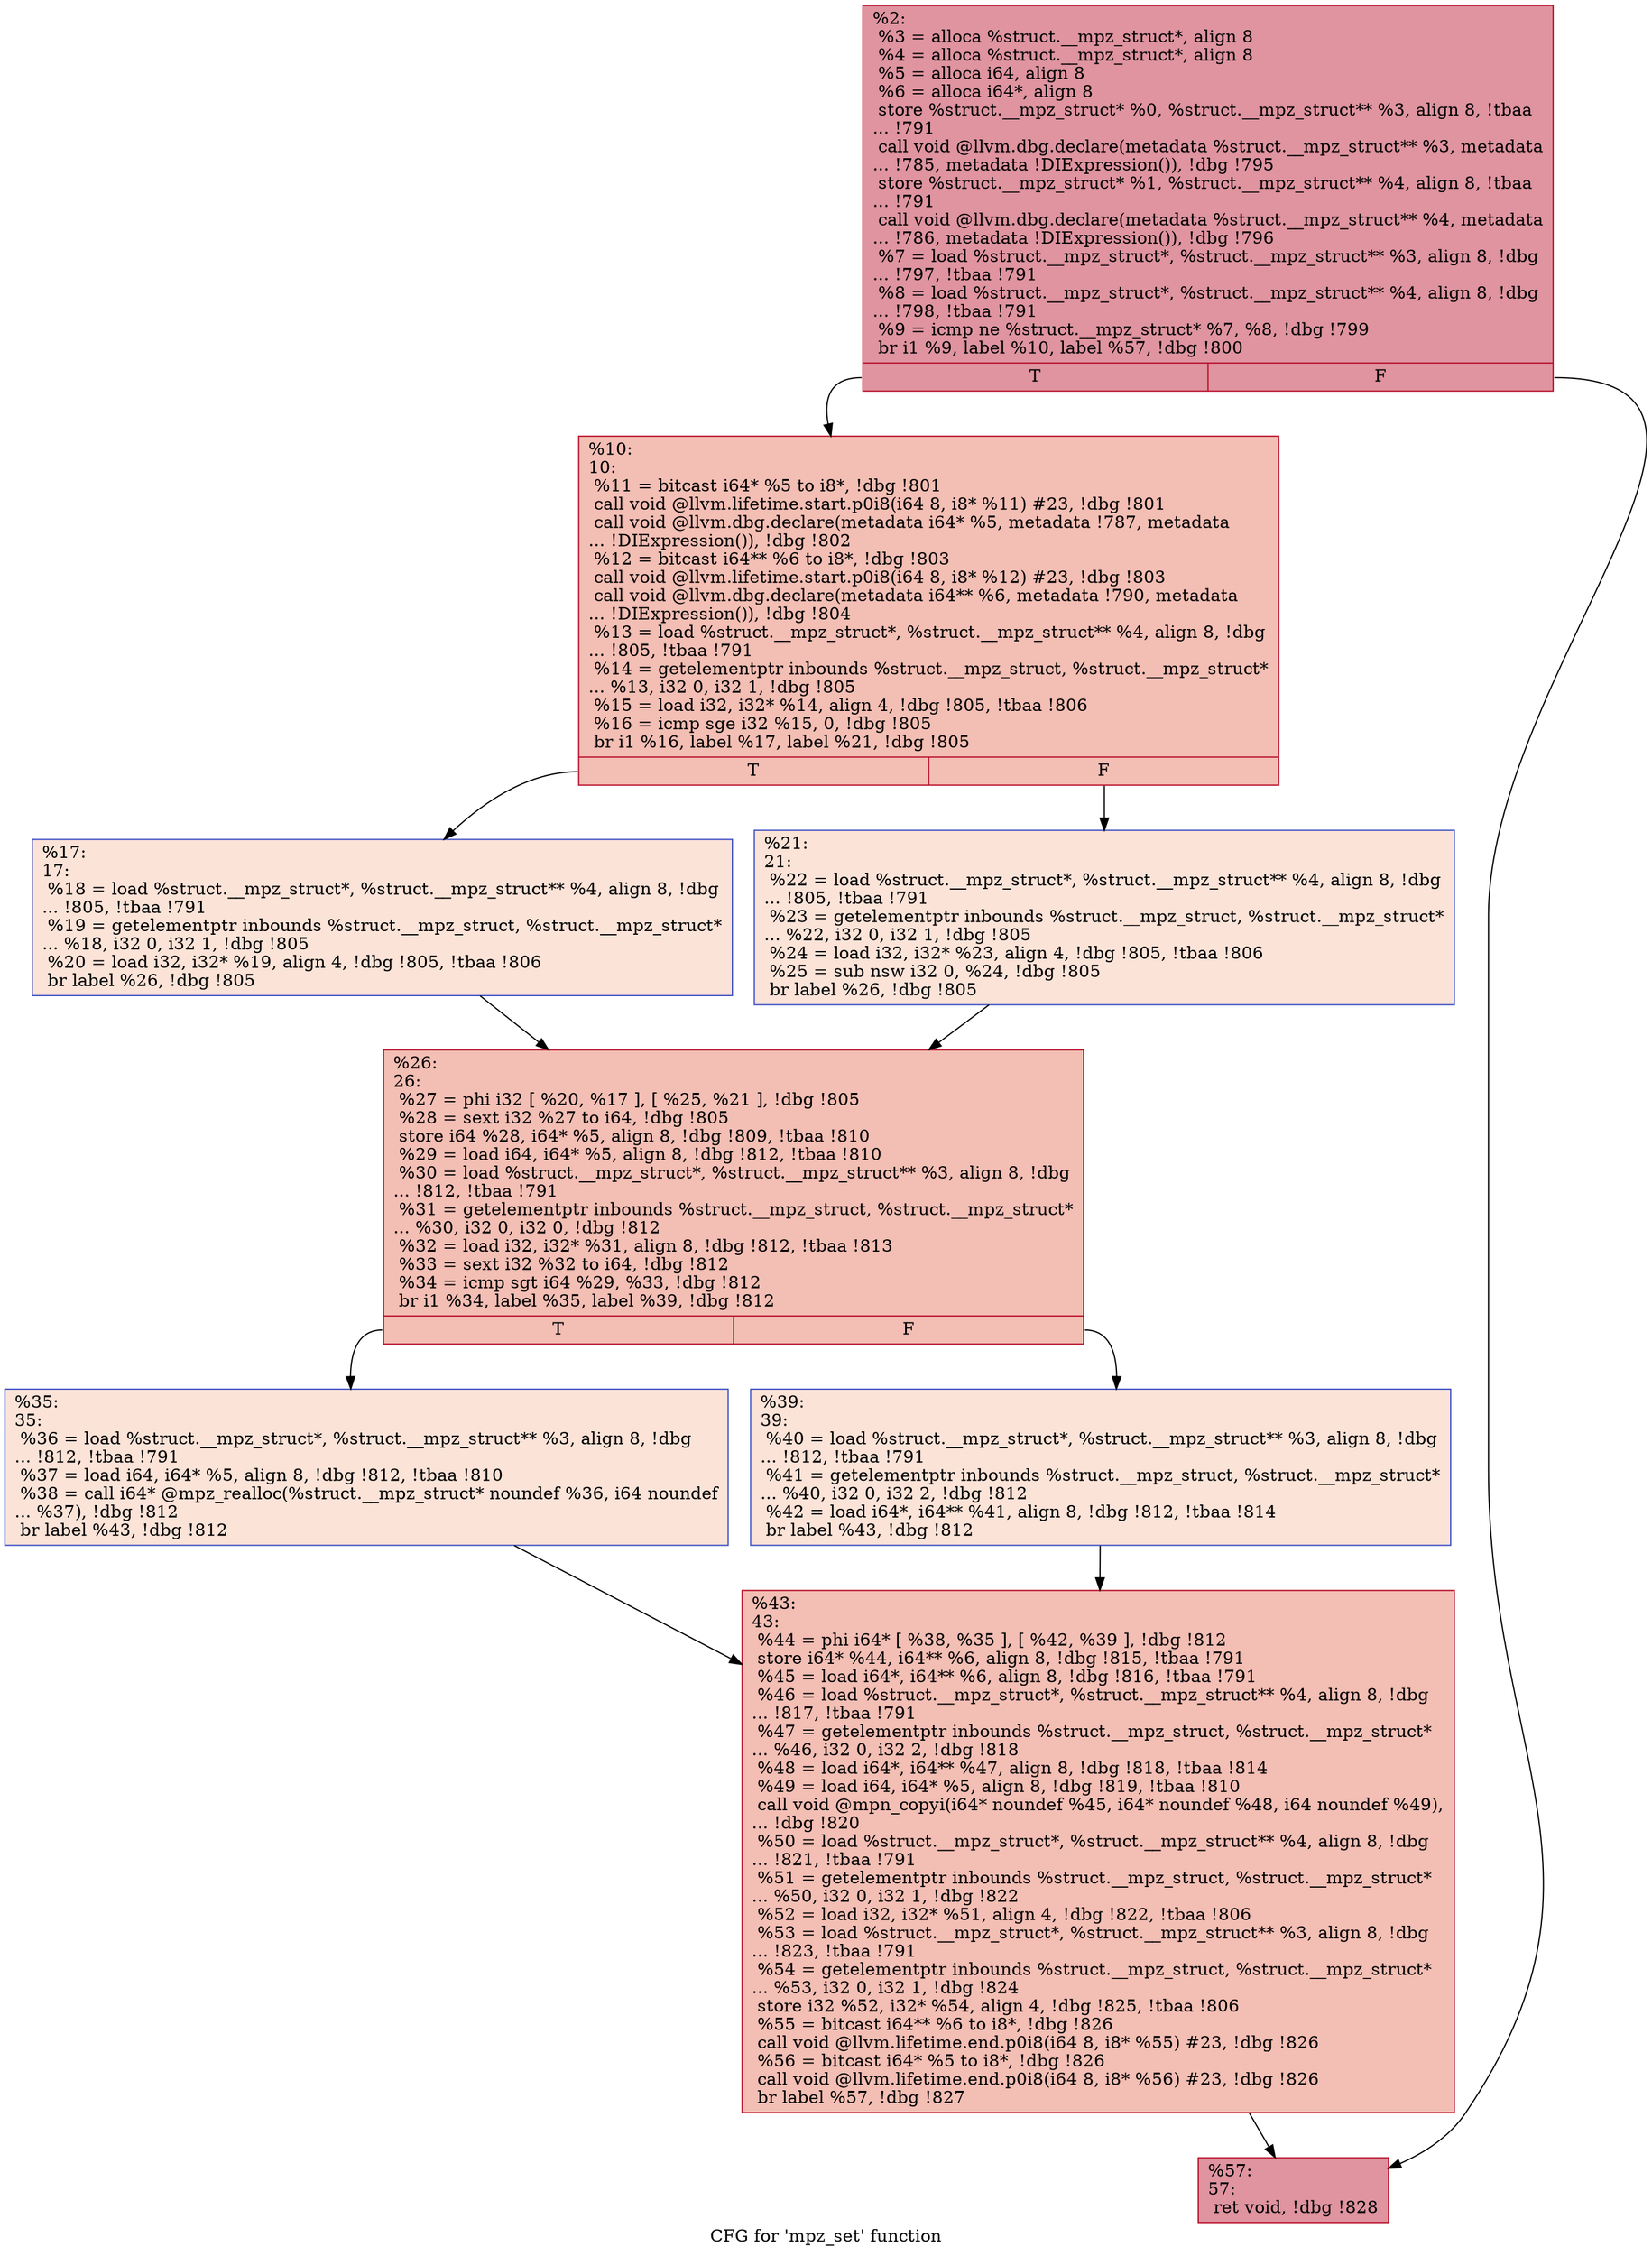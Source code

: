 digraph "CFG for 'mpz_set' function" {
	label="CFG for 'mpz_set' function";

	Node0x1b95670 [shape=record,color="#b70d28ff", style=filled, fillcolor="#b70d2870",label="{%2:\l  %3 = alloca %struct.__mpz_struct*, align 8\l  %4 = alloca %struct.__mpz_struct*, align 8\l  %5 = alloca i64, align 8\l  %6 = alloca i64*, align 8\l  store %struct.__mpz_struct* %0, %struct.__mpz_struct** %3, align 8, !tbaa\l... !791\l  call void @llvm.dbg.declare(metadata %struct.__mpz_struct** %3, metadata\l... !785, metadata !DIExpression()), !dbg !795\l  store %struct.__mpz_struct* %1, %struct.__mpz_struct** %4, align 8, !tbaa\l... !791\l  call void @llvm.dbg.declare(metadata %struct.__mpz_struct** %4, metadata\l... !786, metadata !DIExpression()), !dbg !796\l  %7 = load %struct.__mpz_struct*, %struct.__mpz_struct** %3, align 8, !dbg\l... !797, !tbaa !791\l  %8 = load %struct.__mpz_struct*, %struct.__mpz_struct** %4, align 8, !dbg\l... !798, !tbaa !791\l  %9 = icmp ne %struct.__mpz_struct* %7, %8, !dbg !799\l  br i1 %9, label %10, label %57, !dbg !800\l|{<s0>T|<s1>F}}"];
	Node0x1b95670:s0 -> Node0x1b956c0;
	Node0x1b95670:s1 -> Node0x1b958f0;
	Node0x1b956c0 [shape=record,color="#b70d28ff", style=filled, fillcolor="#e36c5570",label="{%10:\l10:                                               \l  %11 = bitcast i64* %5 to i8*, !dbg !801\l  call void @llvm.lifetime.start.p0i8(i64 8, i8* %11) #23, !dbg !801\l  call void @llvm.dbg.declare(metadata i64* %5, metadata !787, metadata\l... !DIExpression()), !dbg !802\l  %12 = bitcast i64** %6 to i8*, !dbg !803\l  call void @llvm.lifetime.start.p0i8(i64 8, i8* %12) #23, !dbg !803\l  call void @llvm.dbg.declare(metadata i64** %6, metadata !790, metadata\l... !DIExpression()), !dbg !804\l  %13 = load %struct.__mpz_struct*, %struct.__mpz_struct** %4, align 8, !dbg\l... !805, !tbaa !791\l  %14 = getelementptr inbounds %struct.__mpz_struct, %struct.__mpz_struct*\l... %13, i32 0, i32 1, !dbg !805\l  %15 = load i32, i32* %14, align 4, !dbg !805, !tbaa !806\l  %16 = icmp sge i32 %15, 0, !dbg !805\l  br i1 %16, label %17, label %21, !dbg !805\l|{<s0>T|<s1>F}}"];
	Node0x1b956c0:s0 -> Node0x1b95710;
	Node0x1b956c0:s1 -> Node0x1b95760;
	Node0x1b95710 [shape=record,color="#3d50c3ff", style=filled, fillcolor="#f6bfa670",label="{%17:\l17:                                               \l  %18 = load %struct.__mpz_struct*, %struct.__mpz_struct** %4, align 8, !dbg\l... !805, !tbaa !791\l  %19 = getelementptr inbounds %struct.__mpz_struct, %struct.__mpz_struct*\l... %18, i32 0, i32 1, !dbg !805\l  %20 = load i32, i32* %19, align 4, !dbg !805, !tbaa !806\l  br label %26, !dbg !805\l}"];
	Node0x1b95710 -> Node0x1b957b0;
	Node0x1b95760 [shape=record,color="#3d50c3ff", style=filled, fillcolor="#f6bfa670",label="{%21:\l21:                                               \l  %22 = load %struct.__mpz_struct*, %struct.__mpz_struct** %4, align 8, !dbg\l... !805, !tbaa !791\l  %23 = getelementptr inbounds %struct.__mpz_struct, %struct.__mpz_struct*\l... %22, i32 0, i32 1, !dbg !805\l  %24 = load i32, i32* %23, align 4, !dbg !805, !tbaa !806\l  %25 = sub nsw i32 0, %24, !dbg !805\l  br label %26, !dbg !805\l}"];
	Node0x1b95760 -> Node0x1b957b0;
	Node0x1b957b0 [shape=record,color="#b70d28ff", style=filled, fillcolor="#e36c5570",label="{%26:\l26:                                               \l  %27 = phi i32 [ %20, %17 ], [ %25, %21 ], !dbg !805\l  %28 = sext i32 %27 to i64, !dbg !805\l  store i64 %28, i64* %5, align 8, !dbg !809, !tbaa !810\l  %29 = load i64, i64* %5, align 8, !dbg !812, !tbaa !810\l  %30 = load %struct.__mpz_struct*, %struct.__mpz_struct** %3, align 8, !dbg\l... !812, !tbaa !791\l  %31 = getelementptr inbounds %struct.__mpz_struct, %struct.__mpz_struct*\l... %30, i32 0, i32 0, !dbg !812\l  %32 = load i32, i32* %31, align 8, !dbg !812, !tbaa !813\l  %33 = sext i32 %32 to i64, !dbg !812\l  %34 = icmp sgt i64 %29, %33, !dbg !812\l  br i1 %34, label %35, label %39, !dbg !812\l|{<s0>T|<s1>F}}"];
	Node0x1b957b0:s0 -> Node0x1b95800;
	Node0x1b957b0:s1 -> Node0x1b95850;
	Node0x1b95800 [shape=record,color="#3d50c3ff", style=filled, fillcolor="#f6bfa670",label="{%35:\l35:                                               \l  %36 = load %struct.__mpz_struct*, %struct.__mpz_struct** %3, align 8, !dbg\l... !812, !tbaa !791\l  %37 = load i64, i64* %5, align 8, !dbg !812, !tbaa !810\l  %38 = call i64* @mpz_realloc(%struct.__mpz_struct* noundef %36, i64 noundef\l... %37), !dbg !812\l  br label %43, !dbg !812\l}"];
	Node0x1b95800 -> Node0x1b958a0;
	Node0x1b95850 [shape=record,color="#3d50c3ff", style=filled, fillcolor="#f6bfa670",label="{%39:\l39:                                               \l  %40 = load %struct.__mpz_struct*, %struct.__mpz_struct** %3, align 8, !dbg\l... !812, !tbaa !791\l  %41 = getelementptr inbounds %struct.__mpz_struct, %struct.__mpz_struct*\l... %40, i32 0, i32 2, !dbg !812\l  %42 = load i64*, i64** %41, align 8, !dbg !812, !tbaa !814\l  br label %43, !dbg !812\l}"];
	Node0x1b95850 -> Node0x1b958a0;
	Node0x1b958a0 [shape=record,color="#b70d28ff", style=filled, fillcolor="#e36c5570",label="{%43:\l43:                                               \l  %44 = phi i64* [ %38, %35 ], [ %42, %39 ], !dbg !812\l  store i64* %44, i64** %6, align 8, !dbg !815, !tbaa !791\l  %45 = load i64*, i64** %6, align 8, !dbg !816, !tbaa !791\l  %46 = load %struct.__mpz_struct*, %struct.__mpz_struct** %4, align 8, !dbg\l... !817, !tbaa !791\l  %47 = getelementptr inbounds %struct.__mpz_struct, %struct.__mpz_struct*\l... %46, i32 0, i32 2, !dbg !818\l  %48 = load i64*, i64** %47, align 8, !dbg !818, !tbaa !814\l  %49 = load i64, i64* %5, align 8, !dbg !819, !tbaa !810\l  call void @mpn_copyi(i64* noundef %45, i64* noundef %48, i64 noundef %49),\l... !dbg !820\l  %50 = load %struct.__mpz_struct*, %struct.__mpz_struct** %4, align 8, !dbg\l... !821, !tbaa !791\l  %51 = getelementptr inbounds %struct.__mpz_struct, %struct.__mpz_struct*\l... %50, i32 0, i32 1, !dbg !822\l  %52 = load i32, i32* %51, align 4, !dbg !822, !tbaa !806\l  %53 = load %struct.__mpz_struct*, %struct.__mpz_struct** %3, align 8, !dbg\l... !823, !tbaa !791\l  %54 = getelementptr inbounds %struct.__mpz_struct, %struct.__mpz_struct*\l... %53, i32 0, i32 1, !dbg !824\l  store i32 %52, i32* %54, align 4, !dbg !825, !tbaa !806\l  %55 = bitcast i64** %6 to i8*, !dbg !826\l  call void @llvm.lifetime.end.p0i8(i64 8, i8* %55) #23, !dbg !826\l  %56 = bitcast i64* %5 to i8*, !dbg !826\l  call void @llvm.lifetime.end.p0i8(i64 8, i8* %56) #23, !dbg !826\l  br label %57, !dbg !827\l}"];
	Node0x1b958a0 -> Node0x1b958f0;
	Node0x1b958f0 [shape=record,color="#b70d28ff", style=filled, fillcolor="#b70d2870",label="{%57:\l57:                                               \l  ret void, !dbg !828\l}"];
}

